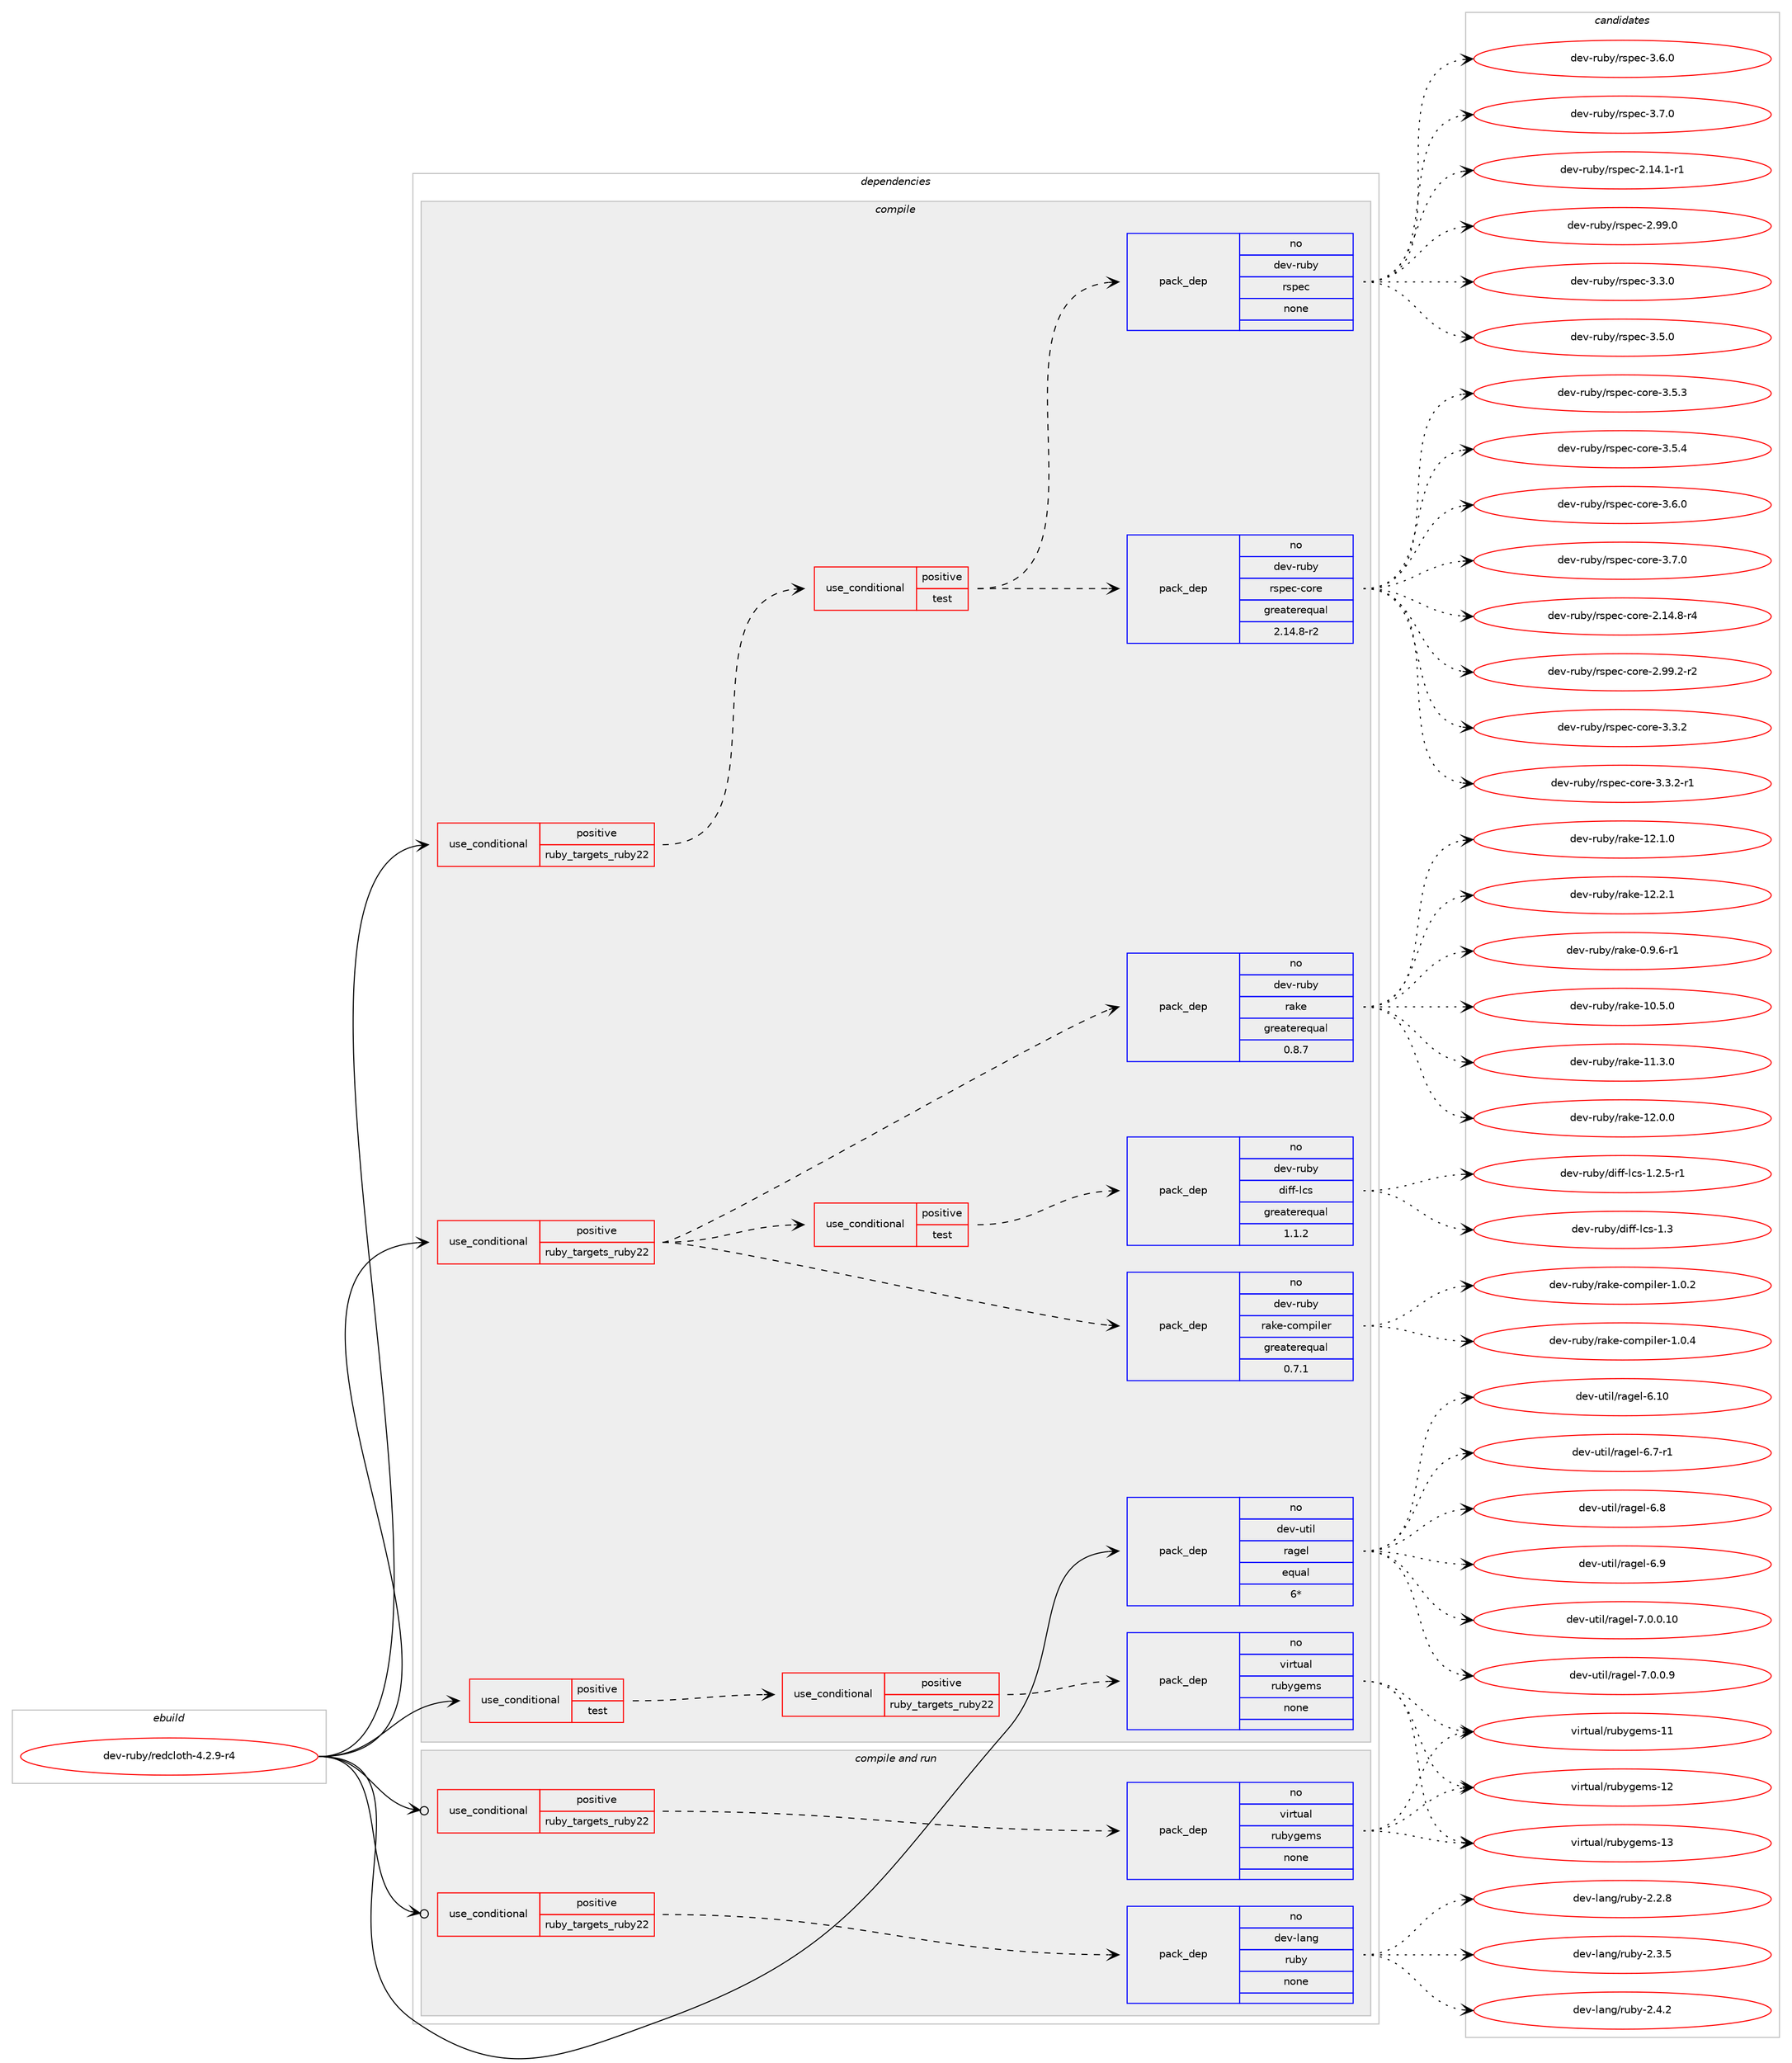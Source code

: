 digraph prolog {

# *************
# Graph options
# *************

newrank=true;
concentrate=true;
compound=true;
graph [rankdir=LR,fontname=Helvetica,fontsize=10,ranksep=1.5];#, ranksep=2.5, nodesep=0.2];
edge  [arrowhead=vee];
node  [fontname=Helvetica,fontsize=10];

# **********
# The ebuild
# **********

subgraph cluster_leftcol {
color=gray;
rank=same;
label=<<i>ebuild</i>>;
id [label="dev-ruby/redcloth-4.2.9-r4", color=red, width=4, href="../dev-ruby/redcloth-4.2.9-r4.svg"];
}

# ****************
# The dependencies
# ****************

subgraph cluster_midcol {
color=gray;
label=<<i>dependencies</i>>;
subgraph cluster_compile {
fillcolor="#eeeeee";
style=filled;
label=<<i>compile</i>>;
subgraph cond68127 {
dependency260732 [label=<<TABLE BORDER="0" CELLBORDER="1" CELLSPACING="0" CELLPADDING="4"><TR><TD ROWSPAN="3" CELLPADDING="10">use_conditional</TD></TR><TR><TD>positive</TD></TR><TR><TD>ruby_targets_ruby22</TD></TR></TABLE>>, shape=none, color=red];
subgraph cond68128 {
dependency260733 [label=<<TABLE BORDER="0" CELLBORDER="1" CELLSPACING="0" CELLPADDING="4"><TR><TD ROWSPAN="3" CELLPADDING="10">use_conditional</TD></TR><TR><TD>positive</TD></TR><TR><TD>test</TD></TR></TABLE>>, shape=none, color=red];
subgraph pack188491 {
dependency260734 [label=<<TABLE BORDER="0" CELLBORDER="1" CELLSPACING="0" CELLPADDING="4" WIDTH="220"><TR><TD ROWSPAN="6" CELLPADDING="30">pack_dep</TD></TR><TR><TD WIDTH="110">no</TD></TR><TR><TD>dev-ruby</TD></TR><TR><TD>rspec</TD></TR><TR><TD>none</TD></TR><TR><TD></TD></TR></TABLE>>, shape=none, color=blue];
}
dependency260733:e -> dependency260734:w [weight=20,style="dashed",arrowhead="vee"];
subgraph pack188492 {
dependency260735 [label=<<TABLE BORDER="0" CELLBORDER="1" CELLSPACING="0" CELLPADDING="4" WIDTH="220"><TR><TD ROWSPAN="6" CELLPADDING="30">pack_dep</TD></TR><TR><TD WIDTH="110">no</TD></TR><TR><TD>dev-ruby</TD></TR><TR><TD>rspec-core</TD></TR><TR><TD>greaterequal</TD></TR><TR><TD>2.14.8-r2</TD></TR></TABLE>>, shape=none, color=blue];
}
dependency260733:e -> dependency260735:w [weight=20,style="dashed",arrowhead="vee"];
}
dependency260732:e -> dependency260733:w [weight=20,style="dashed",arrowhead="vee"];
}
id:e -> dependency260732:w [weight=20,style="solid",arrowhead="vee"];
subgraph cond68129 {
dependency260736 [label=<<TABLE BORDER="0" CELLBORDER="1" CELLSPACING="0" CELLPADDING="4"><TR><TD ROWSPAN="3" CELLPADDING="10">use_conditional</TD></TR><TR><TD>positive</TD></TR><TR><TD>ruby_targets_ruby22</TD></TR></TABLE>>, shape=none, color=red];
subgraph pack188493 {
dependency260737 [label=<<TABLE BORDER="0" CELLBORDER="1" CELLSPACING="0" CELLPADDING="4" WIDTH="220"><TR><TD ROWSPAN="6" CELLPADDING="30">pack_dep</TD></TR><TR><TD WIDTH="110">no</TD></TR><TR><TD>dev-ruby</TD></TR><TR><TD>rake</TD></TR><TR><TD>greaterequal</TD></TR><TR><TD>0.8.7</TD></TR></TABLE>>, shape=none, color=blue];
}
dependency260736:e -> dependency260737:w [weight=20,style="dashed",arrowhead="vee"];
subgraph pack188494 {
dependency260738 [label=<<TABLE BORDER="0" CELLBORDER="1" CELLSPACING="0" CELLPADDING="4" WIDTH="220"><TR><TD ROWSPAN="6" CELLPADDING="30">pack_dep</TD></TR><TR><TD WIDTH="110">no</TD></TR><TR><TD>dev-ruby</TD></TR><TR><TD>rake-compiler</TD></TR><TR><TD>greaterequal</TD></TR><TR><TD>0.7.1</TD></TR></TABLE>>, shape=none, color=blue];
}
dependency260736:e -> dependency260738:w [weight=20,style="dashed",arrowhead="vee"];
subgraph cond68130 {
dependency260739 [label=<<TABLE BORDER="0" CELLBORDER="1" CELLSPACING="0" CELLPADDING="4"><TR><TD ROWSPAN="3" CELLPADDING="10">use_conditional</TD></TR><TR><TD>positive</TD></TR><TR><TD>test</TD></TR></TABLE>>, shape=none, color=red];
subgraph pack188495 {
dependency260740 [label=<<TABLE BORDER="0" CELLBORDER="1" CELLSPACING="0" CELLPADDING="4" WIDTH="220"><TR><TD ROWSPAN="6" CELLPADDING="30">pack_dep</TD></TR><TR><TD WIDTH="110">no</TD></TR><TR><TD>dev-ruby</TD></TR><TR><TD>diff-lcs</TD></TR><TR><TD>greaterequal</TD></TR><TR><TD>1.1.2</TD></TR></TABLE>>, shape=none, color=blue];
}
dependency260739:e -> dependency260740:w [weight=20,style="dashed",arrowhead="vee"];
}
dependency260736:e -> dependency260739:w [weight=20,style="dashed",arrowhead="vee"];
}
id:e -> dependency260736:w [weight=20,style="solid",arrowhead="vee"];
subgraph cond68131 {
dependency260741 [label=<<TABLE BORDER="0" CELLBORDER="1" CELLSPACING="0" CELLPADDING="4"><TR><TD ROWSPAN="3" CELLPADDING="10">use_conditional</TD></TR><TR><TD>positive</TD></TR><TR><TD>test</TD></TR></TABLE>>, shape=none, color=red];
subgraph cond68132 {
dependency260742 [label=<<TABLE BORDER="0" CELLBORDER="1" CELLSPACING="0" CELLPADDING="4"><TR><TD ROWSPAN="3" CELLPADDING="10">use_conditional</TD></TR><TR><TD>positive</TD></TR><TR><TD>ruby_targets_ruby22</TD></TR></TABLE>>, shape=none, color=red];
subgraph pack188496 {
dependency260743 [label=<<TABLE BORDER="0" CELLBORDER="1" CELLSPACING="0" CELLPADDING="4" WIDTH="220"><TR><TD ROWSPAN="6" CELLPADDING="30">pack_dep</TD></TR><TR><TD WIDTH="110">no</TD></TR><TR><TD>virtual</TD></TR><TR><TD>rubygems</TD></TR><TR><TD>none</TD></TR><TR><TD></TD></TR></TABLE>>, shape=none, color=blue];
}
dependency260742:e -> dependency260743:w [weight=20,style="dashed",arrowhead="vee"];
}
dependency260741:e -> dependency260742:w [weight=20,style="dashed",arrowhead="vee"];
}
id:e -> dependency260741:w [weight=20,style="solid",arrowhead="vee"];
subgraph pack188497 {
dependency260744 [label=<<TABLE BORDER="0" CELLBORDER="1" CELLSPACING="0" CELLPADDING="4" WIDTH="220"><TR><TD ROWSPAN="6" CELLPADDING="30">pack_dep</TD></TR><TR><TD WIDTH="110">no</TD></TR><TR><TD>dev-util</TD></TR><TR><TD>ragel</TD></TR><TR><TD>equal</TD></TR><TR><TD>6*</TD></TR></TABLE>>, shape=none, color=blue];
}
id:e -> dependency260744:w [weight=20,style="solid",arrowhead="vee"];
}
subgraph cluster_compileandrun {
fillcolor="#eeeeee";
style=filled;
label=<<i>compile and run</i>>;
subgraph cond68133 {
dependency260745 [label=<<TABLE BORDER="0" CELLBORDER="1" CELLSPACING="0" CELLPADDING="4"><TR><TD ROWSPAN="3" CELLPADDING="10">use_conditional</TD></TR><TR><TD>positive</TD></TR><TR><TD>ruby_targets_ruby22</TD></TR></TABLE>>, shape=none, color=red];
subgraph pack188498 {
dependency260746 [label=<<TABLE BORDER="0" CELLBORDER="1" CELLSPACING="0" CELLPADDING="4" WIDTH="220"><TR><TD ROWSPAN="6" CELLPADDING="30">pack_dep</TD></TR><TR><TD WIDTH="110">no</TD></TR><TR><TD>dev-lang</TD></TR><TR><TD>ruby</TD></TR><TR><TD>none</TD></TR><TR><TD></TD></TR></TABLE>>, shape=none, color=blue];
}
dependency260745:e -> dependency260746:w [weight=20,style="dashed",arrowhead="vee"];
}
id:e -> dependency260745:w [weight=20,style="solid",arrowhead="odotvee"];
subgraph cond68134 {
dependency260747 [label=<<TABLE BORDER="0" CELLBORDER="1" CELLSPACING="0" CELLPADDING="4"><TR><TD ROWSPAN="3" CELLPADDING="10">use_conditional</TD></TR><TR><TD>positive</TD></TR><TR><TD>ruby_targets_ruby22</TD></TR></TABLE>>, shape=none, color=red];
subgraph pack188499 {
dependency260748 [label=<<TABLE BORDER="0" CELLBORDER="1" CELLSPACING="0" CELLPADDING="4" WIDTH="220"><TR><TD ROWSPAN="6" CELLPADDING="30">pack_dep</TD></TR><TR><TD WIDTH="110">no</TD></TR><TR><TD>virtual</TD></TR><TR><TD>rubygems</TD></TR><TR><TD>none</TD></TR><TR><TD></TD></TR></TABLE>>, shape=none, color=blue];
}
dependency260747:e -> dependency260748:w [weight=20,style="dashed",arrowhead="vee"];
}
id:e -> dependency260747:w [weight=20,style="solid",arrowhead="odotvee"];
}
subgraph cluster_run {
fillcolor="#eeeeee";
style=filled;
label=<<i>run</i>>;
}
}

# **************
# The candidates
# **************

subgraph cluster_choices {
rank=same;
color=gray;
label=<<i>candidates</i>>;

subgraph choice188491 {
color=black;
nodesep=1;
choice10010111845114117981214711411511210199455046495246494511449 [label="dev-ruby/rspec-2.14.1-r1", color=red, width=4,href="../dev-ruby/rspec-2.14.1-r1.svg"];
choice1001011184511411798121471141151121019945504657574648 [label="dev-ruby/rspec-2.99.0", color=red, width=4,href="../dev-ruby/rspec-2.99.0.svg"];
choice10010111845114117981214711411511210199455146514648 [label="dev-ruby/rspec-3.3.0", color=red, width=4,href="../dev-ruby/rspec-3.3.0.svg"];
choice10010111845114117981214711411511210199455146534648 [label="dev-ruby/rspec-3.5.0", color=red, width=4,href="../dev-ruby/rspec-3.5.0.svg"];
choice10010111845114117981214711411511210199455146544648 [label="dev-ruby/rspec-3.6.0", color=red, width=4,href="../dev-ruby/rspec-3.6.0.svg"];
choice10010111845114117981214711411511210199455146554648 [label="dev-ruby/rspec-3.7.0", color=red, width=4,href="../dev-ruby/rspec-3.7.0.svg"];
dependency260734:e -> choice10010111845114117981214711411511210199455046495246494511449:w [style=dotted,weight="100"];
dependency260734:e -> choice1001011184511411798121471141151121019945504657574648:w [style=dotted,weight="100"];
dependency260734:e -> choice10010111845114117981214711411511210199455146514648:w [style=dotted,weight="100"];
dependency260734:e -> choice10010111845114117981214711411511210199455146534648:w [style=dotted,weight="100"];
dependency260734:e -> choice10010111845114117981214711411511210199455146544648:w [style=dotted,weight="100"];
dependency260734:e -> choice10010111845114117981214711411511210199455146554648:w [style=dotted,weight="100"];
}
subgraph choice188492 {
color=black;
nodesep=1;
choice100101118451141179812147114115112101994599111114101455046495246564511452 [label="dev-ruby/rspec-core-2.14.8-r4", color=red, width=4,href="../dev-ruby/rspec-core-2.14.8-r4.svg"];
choice100101118451141179812147114115112101994599111114101455046575746504511450 [label="dev-ruby/rspec-core-2.99.2-r2", color=red, width=4,href="../dev-ruby/rspec-core-2.99.2-r2.svg"];
choice100101118451141179812147114115112101994599111114101455146514650 [label="dev-ruby/rspec-core-3.3.2", color=red, width=4,href="../dev-ruby/rspec-core-3.3.2.svg"];
choice1001011184511411798121471141151121019945991111141014551465146504511449 [label="dev-ruby/rspec-core-3.3.2-r1", color=red, width=4,href="../dev-ruby/rspec-core-3.3.2-r1.svg"];
choice100101118451141179812147114115112101994599111114101455146534651 [label="dev-ruby/rspec-core-3.5.3", color=red, width=4,href="../dev-ruby/rspec-core-3.5.3.svg"];
choice100101118451141179812147114115112101994599111114101455146534652 [label="dev-ruby/rspec-core-3.5.4", color=red, width=4,href="../dev-ruby/rspec-core-3.5.4.svg"];
choice100101118451141179812147114115112101994599111114101455146544648 [label="dev-ruby/rspec-core-3.6.0", color=red, width=4,href="../dev-ruby/rspec-core-3.6.0.svg"];
choice100101118451141179812147114115112101994599111114101455146554648 [label="dev-ruby/rspec-core-3.7.0", color=red, width=4,href="../dev-ruby/rspec-core-3.7.0.svg"];
dependency260735:e -> choice100101118451141179812147114115112101994599111114101455046495246564511452:w [style=dotted,weight="100"];
dependency260735:e -> choice100101118451141179812147114115112101994599111114101455046575746504511450:w [style=dotted,weight="100"];
dependency260735:e -> choice100101118451141179812147114115112101994599111114101455146514650:w [style=dotted,weight="100"];
dependency260735:e -> choice1001011184511411798121471141151121019945991111141014551465146504511449:w [style=dotted,weight="100"];
dependency260735:e -> choice100101118451141179812147114115112101994599111114101455146534651:w [style=dotted,weight="100"];
dependency260735:e -> choice100101118451141179812147114115112101994599111114101455146534652:w [style=dotted,weight="100"];
dependency260735:e -> choice100101118451141179812147114115112101994599111114101455146544648:w [style=dotted,weight="100"];
dependency260735:e -> choice100101118451141179812147114115112101994599111114101455146554648:w [style=dotted,weight="100"];
}
subgraph choice188493 {
color=black;
nodesep=1;
choice100101118451141179812147114971071014548465746544511449 [label="dev-ruby/rake-0.9.6-r1", color=red, width=4,href="../dev-ruby/rake-0.9.6-r1.svg"];
choice1001011184511411798121471149710710145494846534648 [label="dev-ruby/rake-10.5.0", color=red, width=4,href="../dev-ruby/rake-10.5.0.svg"];
choice1001011184511411798121471149710710145494946514648 [label="dev-ruby/rake-11.3.0", color=red, width=4,href="../dev-ruby/rake-11.3.0.svg"];
choice1001011184511411798121471149710710145495046484648 [label="dev-ruby/rake-12.0.0", color=red, width=4,href="../dev-ruby/rake-12.0.0.svg"];
choice1001011184511411798121471149710710145495046494648 [label="dev-ruby/rake-12.1.0", color=red, width=4,href="../dev-ruby/rake-12.1.0.svg"];
choice1001011184511411798121471149710710145495046504649 [label="dev-ruby/rake-12.2.1", color=red, width=4,href="../dev-ruby/rake-12.2.1.svg"];
dependency260737:e -> choice100101118451141179812147114971071014548465746544511449:w [style=dotted,weight="100"];
dependency260737:e -> choice1001011184511411798121471149710710145494846534648:w [style=dotted,weight="100"];
dependency260737:e -> choice1001011184511411798121471149710710145494946514648:w [style=dotted,weight="100"];
dependency260737:e -> choice1001011184511411798121471149710710145495046484648:w [style=dotted,weight="100"];
dependency260737:e -> choice1001011184511411798121471149710710145495046494648:w [style=dotted,weight="100"];
dependency260737:e -> choice1001011184511411798121471149710710145495046504649:w [style=dotted,weight="100"];
}
subgraph choice188494 {
color=black;
nodesep=1;
choice100101118451141179812147114971071014599111109112105108101114454946484650 [label="dev-ruby/rake-compiler-1.0.2", color=red, width=4,href="../dev-ruby/rake-compiler-1.0.2.svg"];
choice100101118451141179812147114971071014599111109112105108101114454946484652 [label="dev-ruby/rake-compiler-1.0.4", color=red, width=4,href="../dev-ruby/rake-compiler-1.0.4.svg"];
dependency260738:e -> choice100101118451141179812147114971071014599111109112105108101114454946484650:w [style=dotted,weight="100"];
dependency260738:e -> choice100101118451141179812147114971071014599111109112105108101114454946484652:w [style=dotted,weight="100"];
}
subgraph choice188495 {
color=black;
nodesep=1;
choice10010111845114117981214710010510210245108991154549465046534511449 [label="dev-ruby/diff-lcs-1.2.5-r1", color=red, width=4,href="../dev-ruby/diff-lcs-1.2.5-r1.svg"];
choice100101118451141179812147100105102102451089911545494651 [label="dev-ruby/diff-lcs-1.3", color=red, width=4,href="../dev-ruby/diff-lcs-1.3.svg"];
dependency260740:e -> choice10010111845114117981214710010510210245108991154549465046534511449:w [style=dotted,weight="100"];
dependency260740:e -> choice100101118451141179812147100105102102451089911545494651:w [style=dotted,weight="100"];
}
subgraph choice188496 {
color=black;
nodesep=1;
choice118105114116117971084711411798121103101109115454949 [label="virtual/rubygems-11", color=red, width=4,href="../virtual/rubygems-11.svg"];
choice118105114116117971084711411798121103101109115454950 [label="virtual/rubygems-12", color=red, width=4,href="../virtual/rubygems-12.svg"];
choice118105114116117971084711411798121103101109115454951 [label="virtual/rubygems-13", color=red, width=4,href="../virtual/rubygems-13.svg"];
dependency260743:e -> choice118105114116117971084711411798121103101109115454949:w [style=dotted,weight="100"];
dependency260743:e -> choice118105114116117971084711411798121103101109115454950:w [style=dotted,weight="100"];
dependency260743:e -> choice118105114116117971084711411798121103101109115454951:w [style=dotted,weight="100"];
}
subgraph choice188497 {
color=black;
nodesep=1;
choice1001011184511711610510847114971031011084554464948 [label="dev-util/ragel-6.10", color=red, width=4,href="../dev-util/ragel-6.10.svg"];
choice100101118451171161051084711497103101108455446554511449 [label="dev-util/ragel-6.7-r1", color=red, width=4,href="../dev-util/ragel-6.7-r1.svg"];
choice10010111845117116105108471149710310110845544656 [label="dev-util/ragel-6.8", color=red, width=4,href="../dev-util/ragel-6.8.svg"];
choice10010111845117116105108471149710310110845544657 [label="dev-util/ragel-6.9", color=red, width=4,href="../dev-util/ragel-6.9.svg"];
choice100101118451171161051084711497103101108455546484648464948 [label="dev-util/ragel-7.0.0.10", color=red, width=4,href="../dev-util/ragel-7.0.0.10.svg"];
choice1001011184511711610510847114971031011084555464846484657 [label="dev-util/ragel-7.0.0.9", color=red, width=4,href="../dev-util/ragel-7.0.0.9.svg"];
dependency260744:e -> choice1001011184511711610510847114971031011084554464948:w [style=dotted,weight="100"];
dependency260744:e -> choice100101118451171161051084711497103101108455446554511449:w [style=dotted,weight="100"];
dependency260744:e -> choice10010111845117116105108471149710310110845544656:w [style=dotted,weight="100"];
dependency260744:e -> choice10010111845117116105108471149710310110845544657:w [style=dotted,weight="100"];
dependency260744:e -> choice100101118451171161051084711497103101108455546484648464948:w [style=dotted,weight="100"];
dependency260744:e -> choice1001011184511711610510847114971031011084555464846484657:w [style=dotted,weight="100"];
}
subgraph choice188498 {
color=black;
nodesep=1;
choice10010111845108971101034711411798121455046504656 [label="dev-lang/ruby-2.2.8", color=red, width=4,href="../dev-lang/ruby-2.2.8.svg"];
choice10010111845108971101034711411798121455046514653 [label="dev-lang/ruby-2.3.5", color=red, width=4,href="../dev-lang/ruby-2.3.5.svg"];
choice10010111845108971101034711411798121455046524650 [label="dev-lang/ruby-2.4.2", color=red, width=4,href="../dev-lang/ruby-2.4.2.svg"];
dependency260746:e -> choice10010111845108971101034711411798121455046504656:w [style=dotted,weight="100"];
dependency260746:e -> choice10010111845108971101034711411798121455046514653:w [style=dotted,weight="100"];
dependency260746:e -> choice10010111845108971101034711411798121455046524650:w [style=dotted,weight="100"];
}
subgraph choice188499 {
color=black;
nodesep=1;
choice118105114116117971084711411798121103101109115454949 [label="virtual/rubygems-11", color=red, width=4,href="../virtual/rubygems-11.svg"];
choice118105114116117971084711411798121103101109115454950 [label="virtual/rubygems-12", color=red, width=4,href="../virtual/rubygems-12.svg"];
choice118105114116117971084711411798121103101109115454951 [label="virtual/rubygems-13", color=red, width=4,href="../virtual/rubygems-13.svg"];
dependency260748:e -> choice118105114116117971084711411798121103101109115454949:w [style=dotted,weight="100"];
dependency260748:e -> choice118105114116117971084711411798121103101109115454950:w [style=dotted,weight="100"];
dependency260748:e -> choice118105114116117971084711411798121103101109115454951:w [style=dotted,weight="100"];
}
}

}
